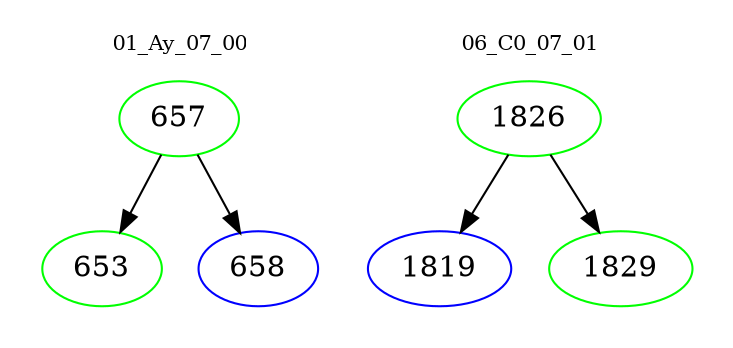 digraph{
subgraph cluster_0 {
color = white
label = "01_Ay_07_00";
fontsize=10;
T0_657 [label="657", color="green"]
T0_657 -> T0_653 [color="black"]
T0_653 [label="653", color="green"]
T0_657 -> T0_658 [color="black"]
T0_658 [label="658", color="blue"]
}
subgraph cluster_1 {
color = white
label = "06_C0_07_01";
fontsize=10;
T1_1826 [label="1826", color="green"]
T1_1826 -> T1_1819 [color="black"]
T1_1819 [label="1819", color="blue"]
T1_1826 -> T1_1829 [color="black"]
T1_1829 [label="1829", color="green"]
}
}
